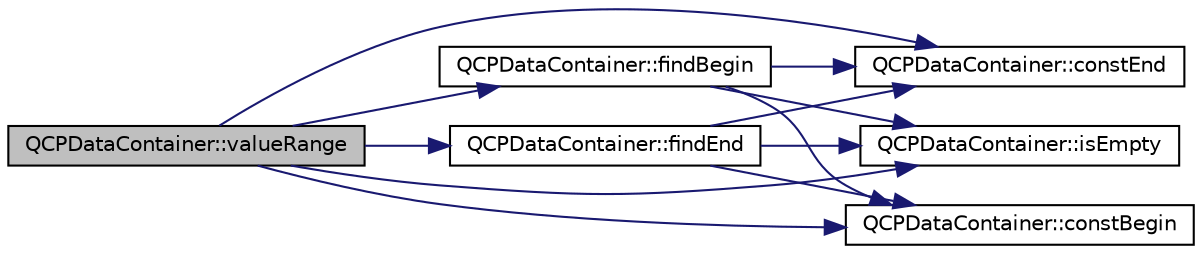 digraph "QCPDataContainer::valueRange"
{
  edge [fontname="Helvetica",fontsize="10",labelfontname="Helvetica",labelfontsize="10"];
  node [fontname="Helvetica",fontsize="10",shape=record];
  rankdir="LR";
  Node219 [label="QCPDataContainer::valueRange",height=0.2,width=0.4,color="black", fillcolor="grey75", style="filled", fontcolor="black"];
  Node219 -> Node220 [color="midnightblue",fontsize="10",style="solid",fontname="Helvetica"];
  Node220 [label="QCPDataContainer::isEmpty",height=0.2,width=0.4,color="black", fillcolor="white", style="filled",URL="$class_q_c_p_data_container.html#a7bdebfccd2f9f84bf032882f9d6b00a8"];
  Node219 -> Node221 [color="midnightblue",fontsize="10",style="solid",fontname="Helvetica"];
  Node221 [label="QCPDataContainer::constBegin",height=0.2,width=0.4,color="black", fillcolor="white", style="filled",URL="$class_q_c_p_data_container.html#a49d7622999e2de67fa2331626a3159aa"];
  Node219 -> Node222 [color="midnightblue",fontsize="10",style="solid",fontname="Helvetica"];
  Node222 [label="QCPDataContainer::constEnd",height=0.2,width=0.4,color="black", fillcolor="white", style="filled",URL="$class_q_c_p_data_container.html#aa7f7cf239b85b1a28de3d675cc5b3da1"];
  Node219 -> Node223 [color="midnightblue",fontsize="10",style="solid",fontname="Helvetica"];
  Node223 [label="QCPDataContainer::findBegin",height=0.2,width=0.4,color="black", fillcolor="white", style="filled",URL="$class_q_c_p_data_container.html#a2ad8a5399072d99a242d3a6d2d7e278a"];
  Node223 -> Node220 [color="midnightblue",fontsize="10",style="solid",fontname="Helvetica"];
  Node223 -> Node222 [color="midnightblue",fontsize="10",style="solid",fontname="Helvetica"];
  Node223 -> Node221 [color="midnightblue",fontsize="10",style="solid",fontname="Helvetica"];
  Node219 -> Node224 [color="midnightblue",fontsize="10",style="solid",fontname="Helvetica"];
  Node224 [label="QCPDataContainer::findEnd",height=0.2,width=0.4,color="black", fillcolor="white", style="filled",URL="$class_q_c_p_data_container.html#afb8b8f23cc2b7234a793a25ce79fe48f"];
  Node224 -> Node220 [color="midnightblue",fontsize="10",style="solid",fontname="Helvetica"];
  Node224 -> Node222 [color="midnightblue",fontsize="10",style="solid",fontname="Helvetica"];
  Node224 -> Node221 [color="midnightblue",fontsize="10",style="solid",fontname="Helvetica"];
}
